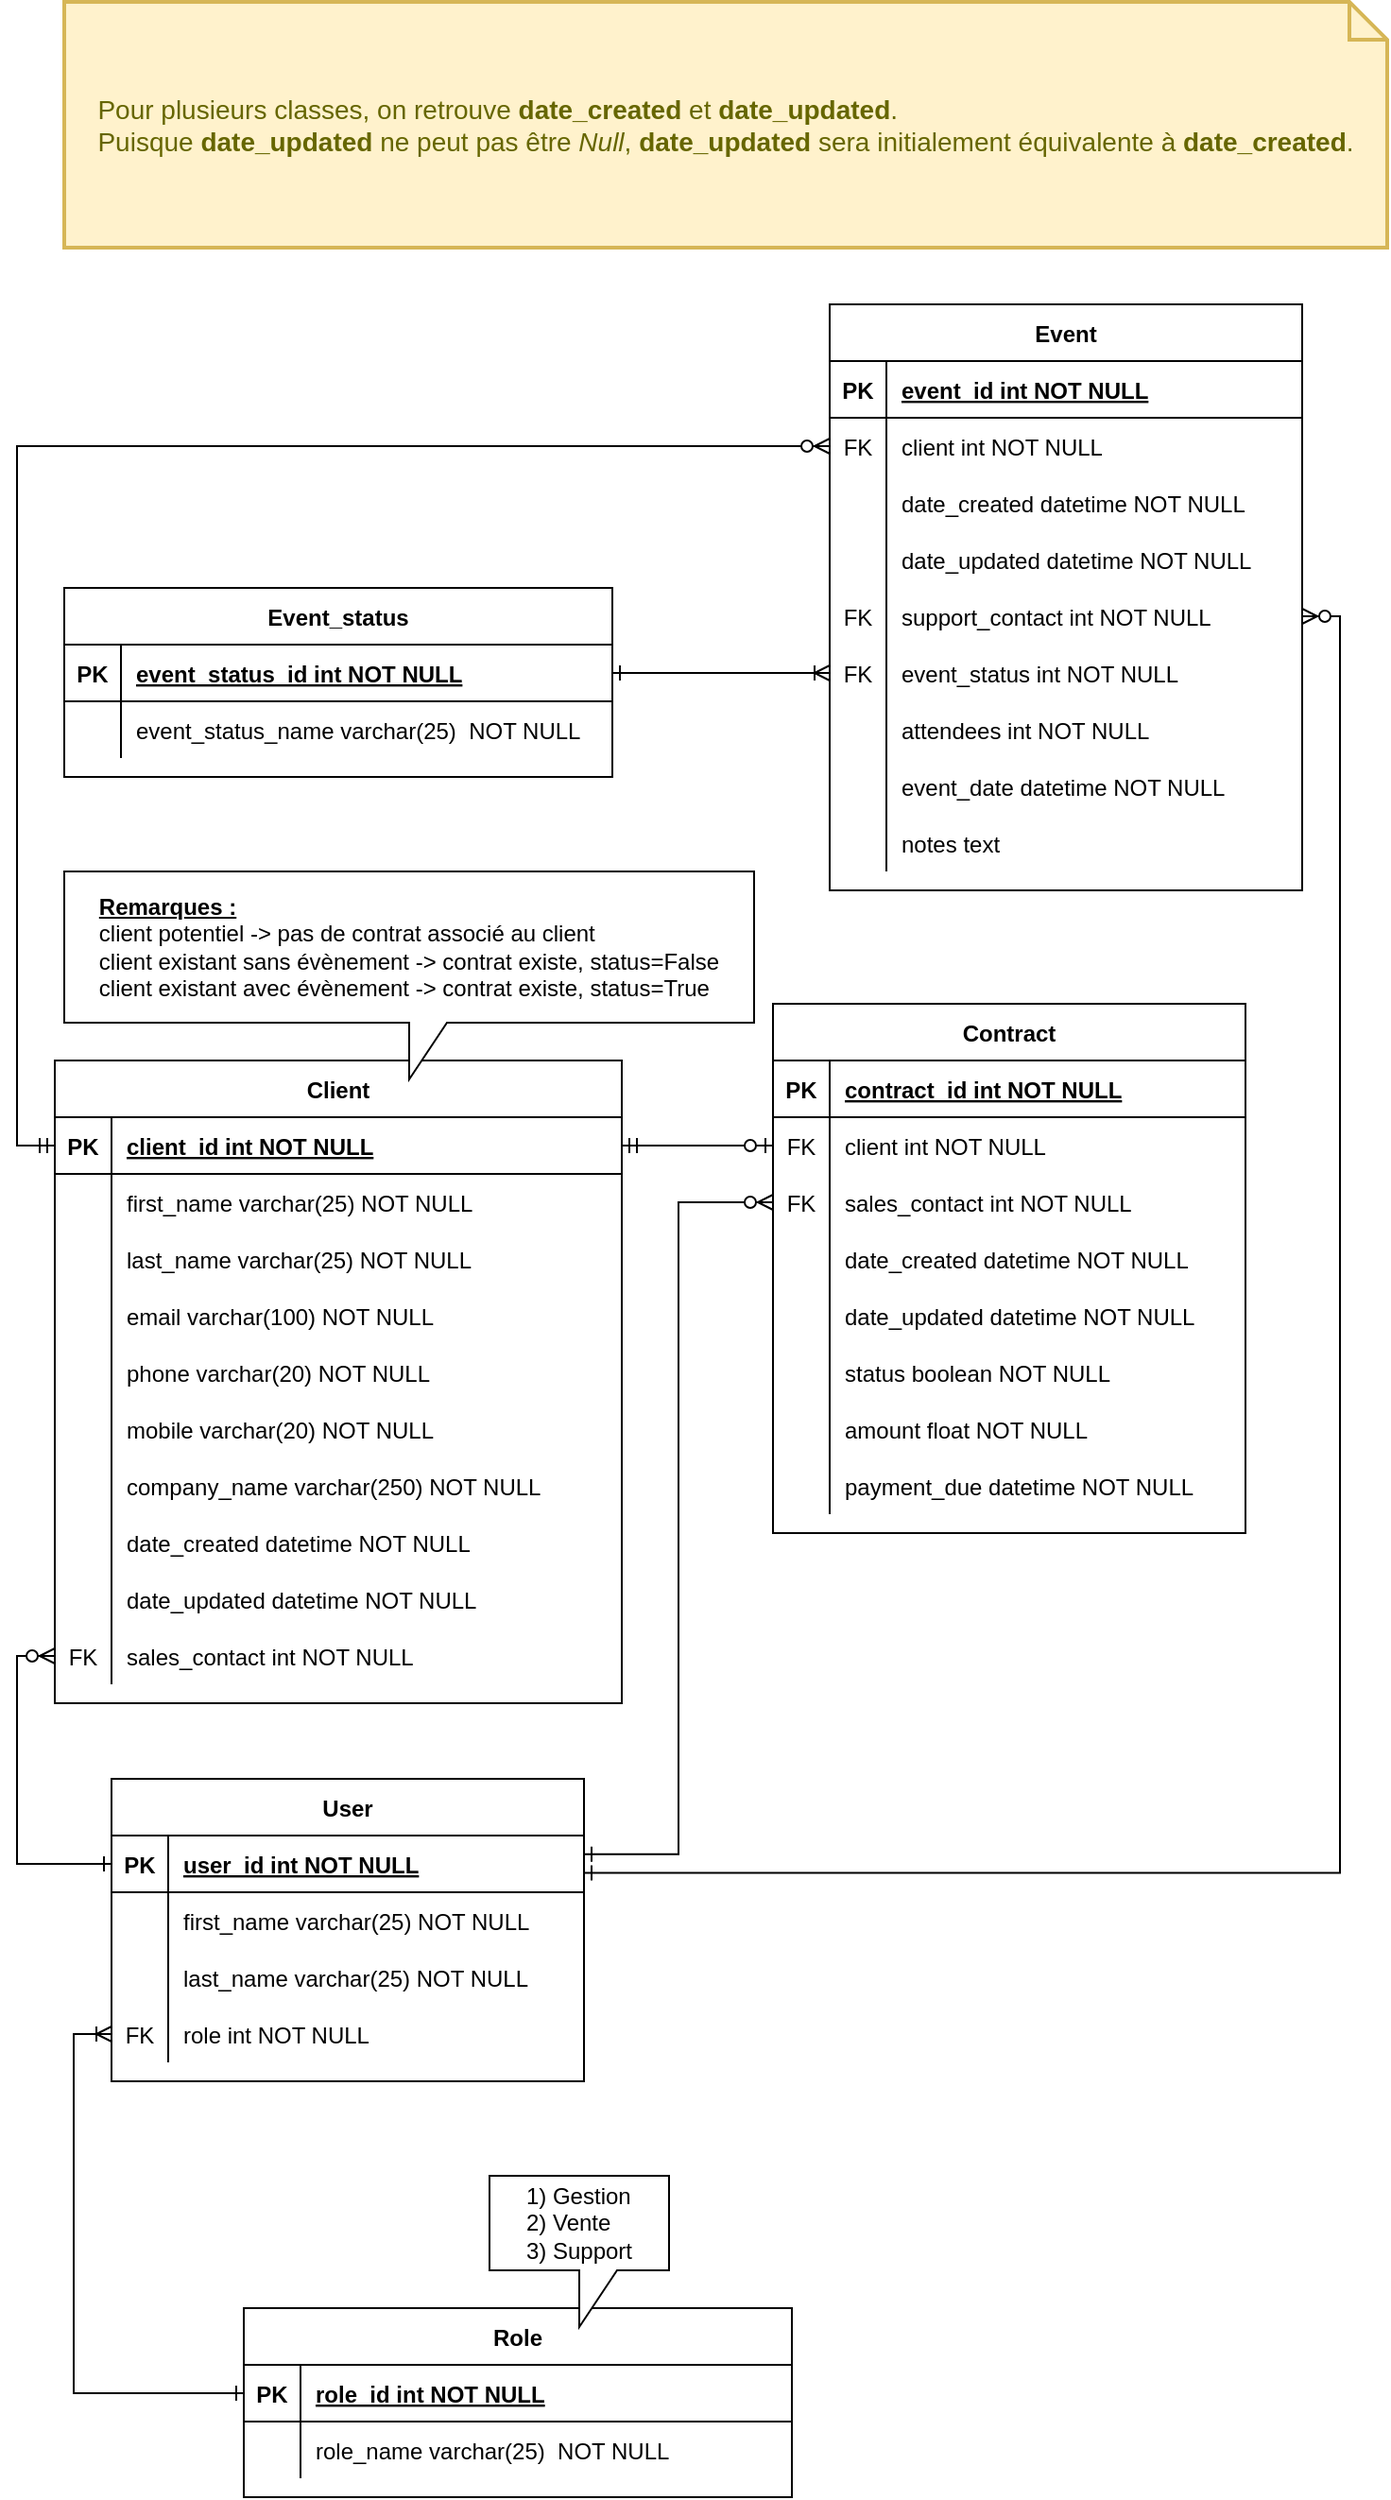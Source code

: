 <mxfile version="14.9.6" type="device"><diagram id="R2lEEEUBdFMjLlhIrx00" name="Page-1"><mxGraphModel dx="1348" dy="1916" grid="1" gridSize="10" guides="1" tooltips="1" connect="1" arrows="1" fold="1" page="1" pageScale="1" pageWidth="850" pageHeight="1100" math="0" shadow="0" extFonts="Permanent Marker^https://fonts.googleapis.com/css?family=Permanent+Marker"><root><mxCell id="0"/><mxCell id="1" parent="0"/><mxCell id="C-vyLk0tnHw3VtMMgP7b-2" value="Contract" style="shape=table;startSize=30;container=1;collapsible=1;childLayout=tableLayout;fixedRows=1;rowLines=0;fontStyle=1;align=center;resizeLast=1;" parent="1" vertex="1"><mxGeometry x="450" y="120" width="250" height="280" as="geometry"/></mxCell><mxCell id="C-vyLk0tnHw3VtMMgP7b-3" value="" style="shape=partialRectangle;collapsible=0;dropTarget=0;pointerEvents=0;fillColor=none;points=[[0,0.5],[1,0.5]];portConstraint=eastwest;top=0;left=0;right=0;bottom=1;" parent="C-vyLk0tnHw3VtMMgP7b-2" vertex="1"><mxGeometry y="30" width="250" height="30" as="geometry"/></mxCell><mxCell id="C-vyLk0tnHw3VtMMgP7b-4" value="PK" style="shape=partialRectangle;overflow=hidden;connectable=0;fillColor=none;top=0;left=0;bottom=0;right=0;fontStyle=1;" parent="C-vyLk0tnHw3VtMMgP7b-3" vertex="1"><mxGeometry width="30" height="30" as="geometry"/></mxCell><mxCell id="C-vyLk0tnHw3VtMMgP7b-5" value="contract_id int NOT NULL " style="shape=partialRectangle;overflow=hidden;connectable=0;fillColor=none;top=0;left=0;bottom=0;right=0;align=left;spacingLeft=6;fontStyle=5;" parent="C-vyLk0tnHw3VtMMgP7b-3" vertex="1"><mxGeometry x="30" width="220" height="30" as="geometry"/></mxCell><mxCell id="C-vyLk0tnHw3VtMMgP7b-9" value="" style="shape=partialRectangle;collapsible=0;dropTarget=0;pointerEvents=0;fillColor=none;points=[[0,0.5],[1,0.5]];portConstraint=eastwest;top=0;left=0;right=0;bottom=0;" parent="C-vyLk0tnHw3VtMMgP7b-2" vertex="1"><mxGeometry y="60" width="250" height="30" as="geometry"/></mxCell><mxCell id="C-vyLk0tnHw3VtMMgP7b-10" value="FK" style="shape=partialRectangle;overflow=hidden;connectable=0;fillColor=none;top=0;left=0;bottom=0;right=0;" parent="C-vyLk0tnHw3VtMMgP7b-9" vertex="1"><mxGeometry width="30" height="30" as="geometry"/></mxCell><mxCell id="C-vyLk0tnHw3VtMMgP7b-11" value="client int NOT NULL" style="shape=partialRectangle;overflow=hidden;connectable=0;fillColor=none;top=0;left=0;bottom=0;right=0;align=left;spacingLeft=6;" parent="C-vyLk0tnHw3VtMMgP7b-9" vertex="1"><mxGeometry x="30" width="220" height="30" as="geometry"/></mxCell><mxCell id="C-vyLk0tnHw3VtMMgP7b-6" value="" style="shape=partialRectangle;collapsible=0;dropTarget=0;pointerEvents=0;fillColor=none;points=[[0,0.5],[1,0.5]];portConstraint=eastwest;top=0;left=0;right=0;bottom=0;" parent="C-vyLk0tnHw3VtMMgP7b-2" vertex="1"><mxGeometry y="90" width="250" height="30" as="geometry"/></mxCell><mxCell id="C-vyLk0tnHw3VtMMgP7b-7" value="FK" style="shape=partialRectangle;overflow=hidden;connectable=0;fillColor=none;top=0;left=0;bottom=0;right=0;" parent="C-vyLk0tnHw3VtMMgP7b-6" vertex="1"><mxGeometry width="30" height="30" as="geometry"/></mxCell><mxCell id="C-vyLk0tnHw3VtMMgP7b-8" value="sales_contact int NOT NULL" style="shape=partialRectangle;overflow=hidden;connectable=0;fillColor=none;top=0;left=0;bottom=0;right=0;align=left;spacingLeft=6;" parent="C-vyLk0tnHw3VtMMgP7b-6" vertex="1"><mxGeometry x="30" width="220" height="30" as="geometry"/></mxCell><mxCell id="SlSN00h_IiZuV7UtnPk4-10" value="" style="shape=partialRectangle;collapsible=0;dropTarget=0;pointerEvents=0;fillColor=none;points=[[0,0.5],[1,0.5]];portConstraint=eastwest;top=0;left=0;right=0;bottom=0;" parent="C-vyLk0tnHw3VtMMgP7b-2" vertex="1"><mxGeometry y="120" width="250" height="30" as="geometry"/></mxCell><mxCell id="SlSN00h_IiZuV7UtnPk4-11" value="" style="shape=partialRectangle;overflow=hidden;connectable=0;fillColor=none;top=0;left=0;bottom=0;right=0;" parent="SlSN00h_IiZuV7UtnPk4-10" vertex="1"><mxGeometry width="30" height="30" as="geometry"/></mxCell><mxCell id="SlSN00h_IiZuV7UtnPk4-12" value="date_created datetime NOT NULL" style="shape=partialRectangle;overflow=hidden;connectable=0;fillColor=none;top=0;left=0;bottom=0;right=0;align=left;spacingLeft=6;" parent="SlSN00h_IiZuV7UtnPk4-10" vertex="1"><mxGeometry x="30" width="220" height="30" as="geometry"/></mxCell><mxCell id="SlSN00h_IiZuV7UtnPk4-13" value="" style="shape=partialRectangle;collapsible=0;dropTarget=0;pointerEvents=0;fillColor=none;points=[[0,0.5],[1,0.5]];portConstraint=eastwest;top=0;left=0;right=0;bottom=0;" parent="C-vyLk0tnHw3VtMMgP7b-2" vertex="1"><mxGeometry y="150" width="250" height="30" as="geometry"/></mxCell><mxCell id="SlSN00h_IiZuV7UtnPk4-14" value="" style="shape=partialRectangle;overflow=hidden;connectable=0;fillColor=none;top=0;left=0;bottom=0;right=0;" parent="SlSN00h_IiZuV7UtnPk4-13" vertex="1"><mxGeometry width="30" height="30" as="geometry"/></mxCell><mxCell id="SlSN00h_IiZuV7UtnPk4-15" value="date_updated datetime NOT NULL" style="shape=partialRectangle;overflow=hidden;connectable=0;fillColor=none;top=0;left=0;bottom=0;right=0;align=left;spacingLeft=6;" parent="SlSN00h_IiZuV7UtnPk4-13" vertex="1"><mxGeometry x="30" width="220" height="30" as="geometry"/></mxCell><mxCell id="SlSN00h_IiZuV7UtnPk4-16" value="" style="shape=partialRectangle;collapsible=0;dropTarget=0;pointerEvents=0;fillColor=none;points=[[0,0.5],[1,0.5]];portConstraint=eastwest;top=0;left=0;right=0;bottom=0;" parent="C-vyLk0tnHw3VtMMgP7b-2" vertex="1"><mxGeometry y="180" width="250" height="30" as="geometry"/></mxCell><mxCell id="SlSN00h_IiZuV7UtnPk4-17" value="" style="shape=partialRectangle;overflow=hidden;connectable=0;fillColor=none;top=0;left=0;bottom=0;right=0;" parent="SlSN00h_IiZuV7UtnPk4-16" vertex="1"><mxGeometry width="30" height="30" as="geometry"/></mxCell><mxCell id="SlSN00h_IiZuV7UtnPk4-18" value="status boolean NOT NULL" style="shape=partialRectangle;overflow=hidden;connectable=0;fillColor=none;top=0;left=0;bottom=0;right=0;align=left;spacingLeft=6;" parent="SlSN00h_IiZuV7UtnPk4-16" vertex="1"><mxGeometry x="30" width="220" height="30" as="geometry"/></mxCell><mxCell id="SlSN00h_IiZuV7UtnPk4-19" value="" style="shape=partialRectangle;collapsible=0;dropTarget=0;pointerEvents=0;fillColor=none;points=[[0,0.5],[1,0.5]];portConstraint=eastwest;top=0;left=0;right=0;bottom=0;" parent="C-vyLk0tnHw3VtMMgP7b-2" vertex="1"><mxGeometry y="210" width="250" height="30" as="geometry"/></mxCell><mxCell id="SlSN00h_IiZuV7UtnPk4-20" value="" style="shape=partialRectangle;overflow=hidden;connectable=0;fillColor=none;top=0;left=0;bottom=0;right=0;" parent="SlSN00h_IiZuV7UtnPk4-19" vertex="1"><mxGeometry width="30" height="30" as="geometry"/></mxCell><mxCell id="SlSN00h_IiZuV7UtnPk4-21" value="amount float NOT NULL" style="shape=partialRectangle;overflow=hidden;connectable=0;fillColor=none;top=0;left=0;bottom=0;right=0;align=left;spacingLeft=6;" parent="SlSN00h_IiZuV7UtnPk4-19" vertex="1"><mxGeometry x="30" width="220" height="30" as="geometry"/></mxCell><mxCell id="SlSN00h_IiZuV7UtnPk4-22" value="" style="shape=partialRectangle;collapsible=0;dropTarget=0;pointerEvents=0;fillColor=none;points=[[0,0.5],[1,0.5]];portConstraint=eastwest;top=0;left=0;right=0;bottom=0;" parent="C-vyLk0tnHw3VtMMgP7b-2" vertex="1"><mxGeometry y="240" width="250" height="30" as="geometry"/></mxCell><mxCell id="SlSN00h_IiZuV7UtnPk4-23" value="" style="shape=partialRectangle;overflow=hidden;connectable=0;fillColor=none;top=0;left=0;bottom=0;right=0;" parent="SlSN00h_IiZuV7UtnPk4-22" vertex="1"><mxGeometry width="30" height="30" as="geometry"/></mxCell><mxCell id="SlSN00h_IiZuV7UtnPk4-24" value="payment_due datetime NOT NULL" style="shape=partialRectangle;overflow=hidden;connectable=0;fillColor=none;top=0;left=0;bottom=0;right=0;align=left;spacingLeft=6;" parent="SlSN00h_IiZuV7UtnPk4-22" vertex="1"><mxGeometry x="30" width="220" height="30" as="geometry"/></mxCell><mxCell id="C-vyLk0tnHw3VtMMgP7b-13" value="User" style="shape=table;startSize=30;container=1;collapsible=1;childLayout=tableLayout;fixedRows=1;rowLines=0;fontStyle=1;align=center;resizeLast=1;" parent="1" vertex="1"><mxGeometry x="100" y="530" width="250" height="160" as="geometry"/></mxCell><mxCell id="C-vyLk0tnHw3VtMMgP7b-14" value="" style="shape=partialRectangle;collapsible=0;dropTarget=0;pointerEvents=0;fillColor=none;points=[[0,0.5],[1,0.33], [1, 0.66]];portConstraint=eastwest;top=0;left=0;right=0;bottom=1;" parent="C-vyLk0tnHw3VtMMgP7b-13" vertex="1"><mxGeometry y="30" width="250" height="30" as="geometry"/></mxCell><mxCell id="C-vyLk0tnHw3VtMMgP7b-15" value="PK" style="shape=partialRectangle;overflow=hidden;connectable=0;fillColor=none;top=0;left=0;bottom=0;right=0;fontStyle=1;" parent="C-vyLk0tnHw3VtMMgP7b-14" vertex="1"><mxGeometry width="30" height="30" as="geometry"/></mxCell><mxCell id="C-vyLk0tnHw3VtMMgP7b-16" value="user_id int NOT NULL " style="shape=partialRectangle;overflow=hidden;connectable=0;fillColor=none;top=0;left=0;bottom=0;right=0;align=left;spacingLeft=6;fontStyle=5;" parent="C-vyLk0tnHw3VtMMgP7b-14" vertex="1"><mxGeometry x="30" width="220" height="30" as="geometry"/></mxCell><mxCell id="C-vyLk0tnHw3VtMMgP7b-17" value="" style="shape=partialRectangle;collapsible=0;dropTarget=0;pointerEvents=0;fillColor=none;points=[[0,0.5],[1,0.5]];portConstraint=eastwest;top=0;left=0;right=0;bottom=0;" parent="C-vyLk0tnHw3VtMMgP7b-13" vertex="1"><mxGeometry y="60" width="250" height="30" as="geometry"/></mxCell><mxCell id="C-vyLk0tnHw3VtMMgP7b-18" value="" style="shape=partialRectangle;overflow=hidden;connectable=0;fillColor=none;top=0;left=0;bottom=0;right=0;" parent="C-vyLk0tnHw3VtMMgP7b-17" vertex="1"><mxGeometry width="30" height="30" as="geometry"/></mxCell><mxCell id="C-vyLk0tnHw3VtMMgP7b-19" value="first_name varchar(25) NOT NULL" style="shape=partialRectangle;overflow=hidden;connectable=0;fillColor=none;top=0;left=0;bottom=0;right=0;align=left;spacingLeft=6;" parent="C-vyLk0tnHw3VtMMgP7b-17" vertex="1"><mxGeometry x="30" width="220" height="30" as="geometry"/></mxCell><mxCell id="C-vyLk0tnHw3VtMMgP7b-20" value="" style="shape=partialRectangle;collapsible=0;dropTarget=0;pointerEvents=0;fillColor=none;points=[[0,0.5],[1,0.5]];portConstraint=eastwest;top=0;left=0;right=0;bottom=0;" parent="C-vyLk0tnHw3VtMMgP7b-13" vertex="1"><mxGeometry y="90" width="250" height="30" as="geometry"/></mxCell><mxCell id="C-vyLk0tnHw3VtMMgP7b-21" value="" style="shape=partialRectangle;overflow=hidden;connectable=0;fillColor=none;top=0;left=0;bottom=0;right=0;" parent="C-vyLk0tnHw3VtMMgP7b-20" vertex="1"><mxGeometry width="30" height="30" as="geometry"/></mxCell><mxCell id="C-vyLk0tnHw3VtMMgP7b-22" value="last_name varchar(25) NOT NULL" style="shape=partialRectangle;overflow=hidden;connectable=0;fillColor=none;top=0;left=0;bottom=0;right=0;align=left;spacingLeft=6;" parent="C-vyLk0tnHw3VtMMgP7b-20" vertex="1"><mxGeometry x="30" width="220" height="30" as="geometry"/></mxCell><mxCell id="SlSN00h_IiZuV7UtnPk4-1" value="" style="shape=partialRectangle;collapsible=0;dropTarget=0;pointerEvents=0;fillColor=none;points=[[0,0.5],[1,0.5]];portConstraint=eastwest;top=0;left=0;right=0;bottom=0;" parent="C-vyLk0tnHw3VtMMgP7b-13" vertex="1"><mxGeometry y="120" width="250" height="30" as="geometry"/></mxCell><mxCell id="SlSN00h_IiZuV7UtnPk4-2" value="FK" style="shape=partialRectangle;overflow=hidden;connectable=0;fillColor=none;top=0;left=0;bottom=0;right=0;" parent="SlSN00h_IiZuV7UtnPk4-1" vertex="1"><mxGeometry width="30" height="30" as="geometry"/></mxCell><mxCell id="SlSN00h_IiZuV7UtnPk4-3" value="role int NOT NULL" style="shape=partialRectangle;overflow=hidden;connectable=0;fillColor=none;top=0;left=0;bottom=0;right=0;align=left;spacingLeft=6;" parent="SlSN00h_IiZuV7UtnPk4-1" vertex="1"><mxGeometry x="30" width="220" height="30" as="geometry"/></mxCell><UserObject label="Client" tooltip="" id="C-vyLk0tnHw3VtMMgP7b-23"><mxCell style="shape=table;startSize=30;container=1;collapsible=1;childLayout=tableLayout;fixedRows=1;rowLines=0;fontStyle=1;align=center;resizeLast=1;" parent="1" vertex="1"><mxGeometry x="70" y="150" width="300" height="340" as="geometry"><mxRectangle x="70" y="150" width="70" height="30" as="alternateBounds"/></mxGeometry></mxCell></UserObject><mxCell id="C-vyLk0tnHw3VtMMgP7b-24" value="" style="shape=partialRectangle;collapsible=0;dropTarget=0;pointerEvents=0;fillColor=none;points=[[0,0.5],[1,0.5]];portConstraint=eastwest;top=0;left=0;right=0;bottom=1;" parent="C-vyLk0tnHw3VtMMgP7b-23" vertex="1"><mxGeometry y="30" width="300" height="30" as="geometry"/></mxCell><mxCell id="C-vyLk0tnHw3VtMMgP7b-25" value="PK" style="shape=partialRectangle;overflow=hidden;connectable=0;fillColor=none;top=0;left=0;bottom=0;right=0;fontStyle=1;" parent="C-vyLk0tnHw3VtMMgP7b-24" vertex="1"><mxGeometry width="30" height="30" as="geometry"/></mxCell><mxCell id="C-vyLk0tnHw3VtMMgP7b-26" value="client_id int NOT NULL " style="shape=partialRectangle;overflow=hidden;connectable=0;fillColor=none;top=0;left=0;bottom=0;right=0;align=left;spacingLeft=6;fontStyle=5;" parent="C-vyLk0tnHw3VtMMgP7b-24" vertex="1"><mxGeometry x="30" width="270" height="30" as="geometry"/></mxCell><mxCell id="C-vyLk0tnHw3VtMMgP7b-27" value="" style="shape=partialRectangle;collapsible=0;dropTarget=0;pointerEvents=0;fillColor=none;points=[[0,0.5],[1,0.5]];portConstraint=eastwest;top=0;left=0;right=0;bottom=0;" parent="C-vyLk0tnHw3VtMMgP7b-23" vertex="1"><mxGeometry y="60" width="300" height="30" as="geometry"/></mxCell><mxCell id="C-vyLk0tnHw3VtMMgP7b-28" value="" style="shape=partialRectangle;overflow=hidden;connectable=0;fillColor=none;top=0;left=0;bottom=0;right=0;" parent="C-vyLk0tnHw3VtMMgP7b-27" vertex="1"><mxGeometry width="30" height="30" as="geometry"/></mxCell><mxCell id="C-vyLk0tnHw3VtMMgP7b-29" value="first_name varchar(25) NOT NULL" style="shape=partialRectangle;overflow=hidden;connectable=0;fillColor=none;top=0;left=0;bottom=0;right=0;align=left;spacingLeft=6;" parent="C-vyLk0tnHw3VtMMgP7b-27" vertex="1"><mxGeometry x="30" width="270" height="30" as="geometry"/></mxCell><mxCell id="mdY9qLtnJNSZugBRQpMP-8" value="" style="shape=partialRectangle;collapsible=0;dropTarget=0;pointerEvents=0;fillColor=none;points=[[0,0.5],[1,0.5]];portConstraint=eastwest;top=0;left=0;right=0;bottom=0;" parent="C-vyLk0tnHw3VtMMgP7b-23" vertex="1"><mxGeometry y="90" width="300" height="30" as="geometry"/></mxCell><mxCell id="mdY9qLtnJNSZugBRQpMP-9" value="" style="shape=partialRectangle;overflow=hidden;connectable=0;fillColor=none;top=0;left=0;bottom=0;right=0;" parent="mdY9qLtnJNSZugBRQpMP-8" vertex="1"><mxGeometry width="30" height="30" as="geometry"/></mxCell><mxCell id="mdY9qLtnJNSZugBRQpMP-10" value="last_name varchar(25) NOT NULL" style="shape=partialRectangle;overflow=hidden;connectable=0;fillColor=none;top=0;left=0;bottom=0;right=0;align=left;spacingLeft=6;" parent="mdY9qLtnJNSZugBRQpMP-8" vertex="1"><mxGeometry x="30" width="270" height="30" as="geometry"/></mxCell><mxCell id="mdY9qLtnJNSZugBRQpMP-11" value="" style="shape=partialRectangle;collapsible=0;dropTarget=0;pointerEvents=0;fillColor=none;points=[[0,0.5],[1,0.5]];portConstraint=eastwest;top=0;left=0;right=0;bottom=0;" parent="C-vyLk0tnHw3VtMMgP7b-23" vertex="1"><mxGeometry y="120" width="300" height="30" as="geometry"/></mxCell><mxCell id="mdY9qLtnJNSZugBRQpMP-12" value="" style="shape=partialRectangle;overflow=hidden;connectable=0;fillColor=none;top=0;left=0;bottom=0;right=0;" parent="mdY9qLtnJNSZugBRQpMP-11" vertex="1"><mxGeometry width="30" height="30" as="geometry"/></mxCell><mxCell id="mdY9qLtnJNSZugBRQpMP-13" value="email varchar(100) NOT NULL" style="shape=partialRectangle;overflow=hidden;connectable=0;fillColor=none;top=0;left=0;bottom=0;right=0;align=left;spacingLeft=6;" parent="mdY9qLtnJNSZugBRQpMP-11" vertex="1"><mxGeometry x="30" width="270" height="30" as="geometry"/></mxCell><mxCell id="mdY9qLtnJNSZugBRQpMP-14" value="" style="shape=partialRectangle;collapsible=0;dropTarget=0;pointerEvents=0;fillColor=none;points=[[0,0.5],[1,0.5]];portConstraint=eastwest;top=0;left=0;right=0;bottom=0;" parent="C-vyLk0tnHw3VtMMgP7b-23" vertex="1"><mxGeometry y="150" width="300" height="30" as="geometry"/></mxCell><mxCell id="mdY9qLtnJNSZugBRQpMP-15" value="" style="shape=partialRectangle;overflow=hidden;connectable=0;fillColor=none;top=0;left=0;bottom=0;right=0;" parent="mdY9qLtnJNSZugBRQpMP-14" vertex="1"><mxGeometry width="30" height="30" as="geometry"/></mxCell><mxCell id="mdY9qLtnJNSZugBRQpMP-16" value="phone varchar(20) NOT NULL" style="shape=partialRectangle;overflow=hidden;connectable=0;fillColor=none;top=0;left=0;bottom=0;right=0;align=left;spacingLeft=6;" parent="mdY9qLtnJNSZugBRQpMP-14" vertex="1"><mxGeometry x="30" width="270" height="30" as="geometry"/></mxCell><mxCell id="mdY9qLtnJNSZugBRQpMP-17" value="" style="shape=partialRectangle;collapsible=0;dropTarget=0;pointerEvents=0;fillColor=none;points=[[0,0.5],[1,0.5]];portConstraint=eastwest;top=0;left=0;right=0;bottom=0;" parent="C-vyLk0tnHw3VtMMgP7b-23" vertex="1"><mxGeometry y="180" width="300" height="30" as="geometry"/></mxCell><mxCell id="mdY9qLtnJNSZugBRQpMP-18" value="" style="shape=partialRectangle;overflow=hidden;connectable=0;fillColor=none;top=0;left=0;bottom=0;right=0;" parent="mdY9qLtnJNSZugBRQpMP-17" vertex="1"><mxGeometry width="30" height="30" as="geometry"/></mxCell><mxCell id="mdY9qLtnJNSZugBRQpMP-19" value="mobile varchar(20) NOT NULL" style="shape=partialRectangle;overflow=hidden;connectable=0;fillColor=none;top=0;left=0;bottom=0;right=0;align=left;spacingLeft=6;" parent="mdY9qLtnJNSZugBRQpMP-17" vertex="1"><mxGeometry x="30" width="270" height="30" as="geometry"/></mxCell><mxCell id="mdY9qLtnJNSZugBRQpMP-20" value="" style="shape=partialRectangle;collapsible=0;dropTarget=0;pointerEvents=0;fillColor=none;points=[[0,0.5],[1,0.5]];portConstraint=eastwest;top=0;left=0;right=0;bottom=0;" parent="C-vyLk0tnHw3VtMMgP7b-23" vertex="1"><mxGeometry y="210" width="300" height="30" as="geometry"/></mxCell><mxCell id="mdY9qLtnJNSZugBRQpMP-21" value="" style="shape=partialRectangle;overflow=hidden;connectable=0;fillColor=none;top=0;left=0;bottom=0;right=0;" parent="mdY9qLtnJNSZugBRQpMP-20" vertex="1"><mxGeometry width="30" height="30" as="geometry"/></mxCell><mxCell id="mdY9qLtnJNSZugBRQpMP-22" value="company_name varchar(250) NOT NULL" style="shape=partialRectangle;overflow=hidden;connectable=0;fillColor=none;top=0;left=0;bottom=0;right=0;align=left;spacingLeft=6;" parent="mdY9qLtnJNSZugBRQpMP-20" vertex="1"><mxGeometry x="30" width="270" height="30" as="geometry"/></mxCell><mxCell id="mdY9qLtnJNSZugBRQpMP-23" value="" style="shape=partialRectangle;collapsible=0;dropTarget=0;pointerEvents=0;fillColor=none;points=[[0,0.5],[1,0.5]];portConstraint=eastwest;top=0;left=0;right=0;bottom=0;" parent="C-vyLk0tnHw3VtMMgP7b-23" vertex="1"><mxGeometry y="240" width="300" height="30" as="geometry"/></mxCell><mxCell id="mdY9qLtnJNSZugBRQpMP-24" value="" style="shape=partialRectangle;overflow=hidden;connectable=0;fillColor=none;top=0;left=0;bottom=0;right=0;" parent="mdY9qLtnJNSZugBRQpMP-23" vertex="1"><mxGeometry width="30" height="30" as="geometry"/></mxCell><mxCell id="mdY9qLtnJNSZugBRQpMP-25" value="date_created datetime NOT NULL" style="shape=partialRectangle;overflow=hidden;connectable=0;fillColor=none;top=0;left=0;bottom=0;right=0;align=left;spacingLeft=6;" parent="mdY9qLtnJNSZugBRQpMP-23" vertex="1"><mxGeometry x="30" width="270" height="30" as="geometry"/></mxCell><mxCell id="mdY9qLtnJNSZugBRQpMP-26" value="" style="shape=partialRectangle;collapsible=0;dropTarget=0;pointerEvents=0;fillColor=none;points=[[0,0.5],[1,0.5]];portConstraint=eastwest;top=0;left=0;right=0;bottom=0;" parent="C-vyLk0tnHw3VtMMgP7b-23" vertex="1"><mxGeometry y="270" width="300" height="30" as="geometry"/></mxCell><mxCell id="mdY9qLtnJNSZugBRQpMP-27" value="" style="shape=partialRectangle;overflow=hidden;connectable=0;fillColor=none;top=0;left=0;bottom=0;right=0;" parent="mdY9qLtnJNSZugBRQpMP-26" vertex="1"><mxGeometry width="30" height="30" as="geometry"/></mxCell><mxCell id="mdY9qLtnJNSZugBRQpMP-28" value="date_updated datetime NOT NULL" style="shape=partialRectangle;overflow=hidden;connectable=0;fillColor=none;top=0;left=0;bottom=0;right=0;align=left;spacingLeft=6;" parent="mdY9qLtnJNSZugBRQpMP-26" vertex="1"><mxGeometry x="30" width="270" height="30" as="geometry"/></mxCell><mxCell id="mdY9qLtnJNSZugBRQpMP-29" value="" style="shape=partialRectangle;collapsible=0;dropTarget=0;pointerEvents=0;fillColor=none;points=[[0,0.5],[1,0.5]];portConstraint=eastwest;top=0;left=0;right=0;bottom=0;" parent="C-vyLk0tnHw3VtMMgP7b-23" vertex="1"><mxGeometry y="300" width="300" height="30" as="geometry"/></mxCell><mxCell id="mdY9qLtnJNSZugBRQpMP-30" value="FK" style="shape=partialRectangle;overflow=hidden;connectable=0;fillColor=none;top=0;left=0;bottom=0;right=0;" parent="mdY9qLtnJNSZugBRQpMP-29" vertex="1"><mxGeometry width="30" height="30" as="geometry"/></mxCell><mxCell id="mdY9qLtnJNSZugBRQpMP-31" value="sales_contact int NOT NULL" style="shape=partialRectangle;overflow=hidden;connectable=0;fillColor=none;top=0;left=0;bottom=0;right=0;align=left;spacingLeft=6;" parent="mdY9qLtnJNSZugBRQpMP-29" vertex="1"><mxGeometry x="30" width="270" height="30" as="geometry"/></mxCell><mxCell id="SlSN00h_IiZuV7UtnPk4-4" style="edgeStyle=orthogonalEdgeStyle;rounded=0;orthogonalLoop=1;jettySize=auto;html=1;exitX=0;exitY=0.5;exitDx=0;exitDy=0;entryX=0;entryY=0.5;entryDx=0;entryDy=0;endArrow=ERone;endFill=0;startArrow=ERzeroToMany;startFill=1;" parent="1" source="mdY9qLtnJNSZugBRQpMP-29" target="C-vyLk0tnHw3VtMMgP7b-14" edge="1"><mxGeometry relative="1" as="geometry"/></mxCell><mxCell id="SlSN00h_IiZuV7UtnPk4-5" style="edgeStyle=orthogonalEdgeStyle;rounded=0;orthogonalLoop=1;jettySize=auto;html=1;exitX=0;exitY=0.5;exitDx=0;exitDy=0;endArrow=ERone;endFill=0;entryX=1;entryY=0.33;entryDx=0;entryDy=0;startArrow=ERzeroToMany;startFill=1;" parent="1" source="C-vyLk0tnHw3VtMMgP7b-6" target="C-vyLk0tnHw3VtMMgP7b-14" edge="1"><mxGeometry relative="1" as="geometry"><mxPoint x="480" y="630" as="targetPoint"/></mxGeometry></mxCell><mxCell id="SlSN00h_IiZuV7UtnPk4-6" style="edgeStyle=orthogonalEdgeStyle;rounded=0;orthogonalLoop=1;jettySize=auto;html=1;exitX=0;exitY=0.5;exitDx=0;exitDy=0;endArrow=ERmandOne;endFill=0;entryX=1;entryY=0.5;entryDx=0;entryDy=0;startArrow=ERzeroToOne;startFill=1;" parent="1" source="C-vyLk0tnHw3VtMMgP7b-9" target="C-vyLk0tnHw3VtMMgP7b-24" edge="1"><mxGeometry relative="1" as="geometry"><mxPoint x="390" y="160" as="targetPoint"/></mxGeometry></mxCell><mxCell id="SlSN00h_IiZuV7UtnPk4-25" value="Event" style="shape=table;startSize=30;container=1;collapsible=1;childLayout=tableLayout;fixedRows=1;rowLines=0;fontStyle=1;align=center;resizeLast=1;" parent="1" vertex="1"><mxGeometry x="480" y="-250" width="250" height="310" as="geometry"/></mxCell><mxCell id="SlSN00h_IiZuV7UtnPk4-26" value="" style="shape=partialRectangle;collapsible=0;dropTarget=0;pointerEvents=0;fillColor=none;points=[[0,0.5],[1,0.5]];portConstraint=eastwest;top=0;left=0;right=0;bottom=1;" parent="SlSN00h_IiZuV7UtnPk4-25" vertex="1"><mxGeometry y="30" width="250" height="30" as="geometry"/></mxCell><mxCell id="SlSN00h_IiZuV7UtnPk4-27" value="PK" style="shape=partialRectangle;overflow=hidden;connectable=0;fillColor=none;top=0;left=0;bottom=0;right=0;fontStyle=1;" parent="SlSN00h_IiZuV7UtnPk4-26" vertex="1"><mxGeometry width="30" height="30" as="geometry"/></mxCell><mxCell id="SlSN00h_IiZuV7UtnPk4-28" value="event_id int NOT NULL " style="shape=partialRectangle;overflow=hidden;connectable=0;fillColor=none;top=0;left=0;bottom=0;right=0;align=left;spacingLeft=6;fontStyle=5;" parent="SlSN00h_IiZuV7UtnPk4-26" vertex="1"><mxGeometry x="30" width="220" height="30" as="geometry"/></mxCell><mxCell id="SlSN00h_IiZuV7UtnPk4-29" value="" style="shape=partialRectangle;collapsible=0;dropTarget=0;pointerEvents=0;fillColor=none;points=[[0,0.5],[1,0.5]];portConstraint=eastwest;top=0;left=0;right=0;bottom=0;" parent="SlSN00h_IiZuV7UtnPk4-25" vertex="1"><mxGeometry y="60" width="250" height="30" as="geometry"/></mxCell><mxCell id="SlSN00h_IiZuV7UtnPk4-30" value="FK" style="shape=partialRectangle;overflow=hidden;connectable=0;fillColor=none;top=0;left=0;bottom=0;right=0;" parent="SlSN00h_IiZuV7UtnPk4-29" vertex="1"><mxGeometry width="30" height="30" as="geometry"/></mxCell><mxCell id="SlSN00h_IiZuV7UtnPk4-31" value="client int NOT NULL" style="shape=partialRectangle;overflow=hidden;connectable=0;fillColor=none;top=0;left=0;bottom=0;right=0;align=left;spacingLeft=6;" parent="SlSN00h_IiZuV7UtnPk4-29" vertex="1"><mxGeometry x="30" width="220" height="30" as="geometry"/></mxCell><mxCell id="SlSN00h_IiZuV7UtnPk4-35" value="" style="shape=partialRectangle;collapsible=0;dropTarget=0;pointerEvents=0;fillColor=none;points=[[0,0.5],[1,0.5]];portConstraint=eastwest;top=0;left=0;right=0;bottom=0;" parent="SlSN00h_IiZuV7UtnPk4-25" vertex="1"><mxGeometry y="90" width="250" height="30" as="geometry"/></mxCell><mxCell id="SlSN00h_IiZuV7UtnPk4-36" value="" style="shape=partialRectangle;overflow=hidden;connectable=0;fillColor=none;top=0;left=0;bottom=0;right=0;" parent="SlSN00h_IiZuV7UtnPk4-35" vertex="1"><mxGeometry width="30" height="30" as="geometry"/></mxCell><mxCell id="SlSN00h_IiZuV7UtnPk4-37" value="date_created datetime NOT NULL" style="shape=partialRectangle;overflow=hidden;connectable=0;fillColor=none;top=0;left=0;bottom=0;right=0;align=left;spacingLeft=6;" parent="SlSN00h_IiZuV7UtnPk4-35" vertex="1"><mxGeometry x="30" width="220" height="30" as="geometry"/></mxCell><mxCell id="SlSN00h_IiZuV7UtnPk4-38" value="" style="shape=partialRectangle;collapsible=0;dropTarget=0;pointerEvents=0;fillColor=none;points=[[0,0.5],[1,0.5]];portConstraint=eastwest;top=0;left=0;right=0;bottom=0;" parent="SlSN00h_IiZuV7UtnPk4-25" vertex="1"><mxGeometry y="120" width="250" height="30" as="geometry"/></mxCell><mxCell id="SlSN00h_IiZuV7UtnPk4-39" value="" style="shape=partialRectangle;overflow=hidden;connectable=0;fillColor=none;top=0;left=0;bottom=0;right=0;" parent="SlSN00h_IiZuV7UtnPk4-38" vertex="1"><mxGeometry width="30" height="30" as="geometry"/></mxCell><mxCell id="SlSN00h_IiZuV7UtnPk4-40" value="date_updated datetime NOT NULL" style="shape=partialRectangle;overflow=hidden;connectable=0;fillColor=none;top=0;left=0;bottom=0;right=0;align=left;spacingLeft=6;" parent="SlSN00h_IiZuV7UtnPk4-38" vertex="1"><mxGeometry x="30" width="220" height="30" as="geometry"/></mxCell><mxCell id="SlSN00h_IiZuV7UtnPk4-32" value="" style="shape=partialRectangle;collapsible=0;dropTarget=0;pointerEvents=0;fillColor=none;points=[[0,0.5],[1,0.5]];portConstraint=eastwest;top=0;left=0;right=0;bottom=0;" parent="SlSN00h_IiZuV7UtnPk4-25" vertex="1"><mxGeometry y="150" width="250" height="30" as="geometry"/></mxCell><mxCell id="SlSN00h_IiZuV7UtnPk4-33" value="FK" style="shape=partialRectangle;overflow=hidden;connectable=0;fillColor=none;top=0;left=0;bottom=0;right=0;" parent="SlSN00h_IiZuV7UtnPk4-32" vertex="1"><mxGeometry width="30" height="30" as="geometry"/></mxCell><mxCell id="SlSN00h_IiZuV7UtnPk4-34" value="support_contact int NOT NULL" style="shape=partialRectangle;overflow=hidden;connectable=0;fillColor=none;top=0;left=0;bottom=0;right=0;align=left;spacingLeft=6;" parent="SlSN00h_IiZuV7UtnPk4-32" vertex="1"><mxGeometry x="30" width="220" height="30" as="geometry"/></mxCell><mxCell id="SlSN00h_IiZuV7UtnPk4-41" value="" style="shape=partialRectangle;collapsible=0;dropTarget=0;pointerEvents=0;fillColor=none;points=[[0,0.5],[1,0.5]];portConstraint=eastwest;top=0;left=0;right=0;bottom=0;" parent="SlSN00h_IiZuV7UtnPk4-25" vertex="1"><mxGeometry y="180" width="250" height="30" as="geometry"/></mxCell><mxCell id="SlSN00h_IiZuV7UtnPk4-42" value="FK" style="shape=partialRectangle;overflow=hidden;connectable=0;fillColor=none;top=0;left=0;bottom=0;right=0;" parent="SlSN00h_IiZuV7UtnPk4-41" vertex="1"><mxGeometry width="30" height="30" as="geometry"/></mxCell><mxCell id="SlSN00h_IiZuV7UtnPk4-43" value="event_status int NOT NULL" style="shape=partialRectangle;overflow=hidden;connectable=0;fillColor=none;top=0;left=0;bottom=0;right=0;align=left;spacingLeft=6;" parent="SlSN00h_IiZuV7UtnPk4-41" vertex="1"><mxGeometry x="30" width="220" height="30" as="geometry"/></mxCell><mxCell id="SlSN00h_IiZuV7UtnPk4-44" value="" style="shape=partialRectangle;collapsible=0;dropTarget=0;pointerEvents=0;fillColor=none;points=[[0,0.5],[1,0.5]];portConstraint=eastwest;top=0;left=0;right=0;bottom=0;" parent="SlSN00h_IiZuV7UtnPk4-25" vertex="1"><mxGeometry y="210" width="250" height="30" as="geometry"/></mxCell><mxCell id="SlSN00h_IiZuV7UtnPk4-45" value="" style="shape=partialRectangle;overflow=hidden;connectable=0;fillColor=none;top=0;left=0;bottom=0;right=0;" parent="SlSN00h_IiZuV7UtnPk4-44" vertex="1"><mxGeometry width="30" height="30" as="geometry"/></mxCell><mxCell id="SlSN00h_IiZuV7UtnPk4-46" value="attendees int NOT NULL" style="shape=partialRectangle;overflow=hidden;connectable=0;fillColor=none;top=0;left=0;bottom=0;right=0;align=left;spacingLeft=6;" parent="SlSN00h_IiZuV7UtnPk4-44" vertex="1"><mxGeometry x="30" width="220" height="30" as="geometry"/></mxCell><mxCell id="SlSN00h_IiZuV7UtnPk4-47" value="" style="shape=partialRectangle;collapsible=0;dropTarget=0;pointerEvents=0;fillColor=none;points=[[0,0.5],[1,0.5]];portConstraint=eastwest;top=0;left=0;right=0;bottom=0;" parent="SlSN00h_IiZuV7UtnPk4-25" vertex="1"><mxGeometry y="240" width="250" height="30" as="geometry"/></mxCell><mxCell id="SlSN00h_IiZuV7UtnPk4-48" value="" style="shape=partialRectangle;overflow=hidden;connectable=0;fillColor=none;top=0;left=0;bottom=0;right=0;" parent="SlSN00h_IiZuV7UtnPk4-47" vertex="1"><mxGeometry width="30" height="30" as="geometry"/></mxCell><mxCell id="SlSN00h_IiZuV7UtnPk4-49" value="event_date datetime NOT NULL" style="shape=partialRectangle;overflow=hidden;connectable=0;fillColor=none;top=0;left=0;bottom=0;right=0;align=left;spacingLeft=6;" parent="SlSN00h_IiZuV7UtnPk4-47" vertex="1"><mxGeometry x="30" width="220" height="30" as="geometry"/></mxCell><mxCell id="SlSN00h_IiZuV7UtnPk4-56" value="" style="shape=partialRectangle;collapsible=0;dropTarget=0;pointerEvents=0;fillColor=none;points=[[0,0.5],[1,0.5]];portConstraint=eastwest;top=0;left=0;right=0;bottom=0;" parent="SlSN00h_IiZuV7UtnPk4-25" vertex="1"><mxGeometry y="270" width="250" height="30" as="geometry"/></mxCell><mxCell id="SlSN00h_IiZuV7UtnPk4-57" value="" style="shape=partialRectangle;overflow=hidden;connectable=0;fillColor=none;top=0;left=0;bottom=0;right=0;" parent="SlSN00h_IiZuV7UtnPk4-56" vertex="1"><mxGeometry width="30" height="30" as="geometry"/></mxCell><mxCell id="SlSN00h_IiZuV7UtnPk4-58" value="notes text" style="shape=partialRectangle;overflow=hidden;connectable=0;fillColor=none;top=0;left=0;bottom=0;right=0;align=left;spacingLeft=6;" parent="SlSN00h_IiZuV7UtnPk4-56" vertex="1"><mxGeometry x="30" width="220" height="30" as="geometry"/></mxCell><mxCell id="SlSN00h_IiZuV7UtnPk4-59" style="edgeStyle=orthogonalEdgeStyle;rounded=0;orthogonalLoop=1;jettySize=auto;html=1;exitX=0;exitY=0.5;exitDx=0;exitDy=0;entryX=0;entryY=0.5;entryDx=0;entryDy=0;endArrow=ERmandOne;endFill=0;startArrow=ERzeroToMany;startFill=1;" parent="1" source="SlSN00h_IiZuV7UtnPk4-29" target="C-vyLk0tnHw3VtMMgP7b-24" edge="1"><mxGeometry relative="1" as="geometry"/></mxCell><mxCell id="C1XqxPeN0bM_0J2GoZE--1" value="Event_status" style="shape=table;startSize=30;container=1;collapsible=1;childLayout=tableLayout;fixedRows=1;rowLines=0;fontStyle=1;align=center;resizeLast=1;" parent="1" vertex="1"><mxGeometry x="75" y="-100" width="290" height="100" as="geometry"/></mxCell><mxCell id="C1XqxPeN0bM_0J2GoZE--2" value="" style="shape=partialRectangle;collapsible=0;dropTarget=0;pointerEvents=0;fillColor=none;points=[[0,0.5],[1,0.5]];portConstraint=eastwest;top=0;left=0;right=0;bottom=1;" parent="C1XqxPeN0bM_0J2GoZE--1" vertex="1"><mxGeometry y="30" width="290" height="30" as="geometry"/></mxCell><mxCell id="C1XqxPeN0bM_0J2GoZE--3" value="PK" style="shape=partialRectangle;overflow=hidden;connectable=0;fillColor=none;top=0;left=0;bottom=0;right=0;fontStyle=1;" parent="C1XqxPeN0bM_0J2GoZE--2" vertex="1"><mxGeometry width="30" height="30" as="geometry"/></mxCell><mxCell id="C1XqxPeN0bM_0J2GoZE--4" value="event_status_id int NOT NULL " style="shape=partialRectangle;overflow=hidden;connectable=0;fillColor=none;top=0;left=0;bottom=0;right=0;align=left;spacingLeft=6;fontStyle=5;" parent="C1XqxPeN0bM_0J2GoZE--2" vertex="1"><mxGeometry x="30" width="260" height="30" as="geometry"/></mxCell><mxCell id="C1XqxPeN0bM_0J2GoZE--5" value="" style="shape=partialRectangle;collapsible=0;dropTarget=0;pointerEvents=0;fillColor=none;points=[[0,0.5],[1,0.5]];portConstraint=eastwest;top=0;left=0;right=0;bottom=0;" parent="C1XqxPeN0bM_0J2GoZE--1" vertex="1"><mxGeometry y="60" width="290" height="30" as="geometry"/></mxCell><mxCell id="C1XqxPeN0bM_0J2GoZE--6" value="" style="shape=partialRectangle;overflow=hidden;connectable=0;fillColor=none;top=0;left=0;bottom=0;right=0;" parent="C1XqxPeN0bM_0J2GoZE--5" vertex="1"><mxGeometry width="30" height="30" as="geometry"/></mxCell><mxCell id="C1XqxPeN0bM_0J2GoZE--7" value="event_status_name varchar(25)  NOT NULL" style="shape=partialRectangle;overflow=hidden;connectable=0;fillColor=none;top=0;left=0;bottom=0;right=0;align=left;spacingLeft=6;" parent="C1XqxPeN0bM_0J2GoZE--5" vertex="1"><mxGeometry x="30" width="260" height="30" as="geometry"/></mxCell><mxCell id="C1XqxPeN0bM_0J2GoZE--30" style="edgeStyle=orthogonalEdgeStyle;rounded=0;orthogonalLoop=1;jettySize=auto;html=1;endArrow=ERone;endFill=0;exitX=1;exitY=0.5;exitDx=0;exitDy=0;entryX=1;entryY=0.66;entryDx=0;entryDy=0;startArrow=ERzeroToMany;startFill=1;" parent="1" source="SlSN00h_IiZuV7UtnPk4-32" target="C-vyLk0tnHw3VtMMgP7b-14" edge="1"><mxGeometry relative="1" as="geometry"><mxPoint x="490" y="-30" as="sourcePoint"/><mxPoint x="410" y="600" as="targetPoint"/></mxGeometry></mxCell><mxCell id="C1XqxPeN0bM_0J2GoZE--31" style="edgeStyle=orthogonalEdgeStyle;rounded=0;orthogonalLoop=1;jettySize=auto;html=1;entryX=1;entryY=0.5;entryDx=0;entryDy=0;endArrow=ERone;endFill=0;startArrow=ERoneToMany;startFill=0;" parent="1" source="SlSN00h_IiZuV7UtnPk4-41" target="C1XqxPeN0bM_0J2GoZE--2" edge="1"><mxGeometry relative="1" as="geometry"/></mxCell><mxCell id="0e5YB3_8NKqNqWOn7-GN-1" value="&lt;div style=&quot;text-align: justify&quot;&gt;&lt;b&gt;&lt;u&gt;Remarques :&lt;/u&gt;&lt;/b&gt;&lt;/div&gt;&lt;div style=&quot;text-align: justify&quot;&gt;client potentiel -&amp;gt; pas de contrat associé au client&lt;/div&gt;&lt;div style=&quot;text-align: justify&quot;&gt;client existant sans évènement -&amp;gt; contrat existe, status=False&lt;/div&gt;&lt;div style=&quot;text-align: justify&quot;&gt;client existant avec évènement -&amp;gt; contrat existe, status=True&lt;/div&gt;" style="shape=callout;whiteSpace=wrap;html=1;perimeter=calloutPerimeter;" parent="1" vertex="1"><mxGeometry x="75" y="50" width="365" height="110" as="geometry"/></mxCell><mxCell id="BC_A7BTfzBJUb7aW8_RP-1" value="Role" style="shape=table;startSize=30;container=1;collapsible=1;childLayout=tableLayout;fixedRows=1;rowLines=0;fontStyle=1;align=center;resizeLast=1;" parent="1" vertex="1"><mxGeometry x="170" y="810" width="290" height="100" as="geometry"/></mxCell><mxCell id="BC_A7BTfzBJUb7aW8_RP-2" value="" style="shape=partialRectangle;collapsible=0;dropTarget=0;pointerEvents=0;fillColor=none;points=[[0,0.5],[1,0.5]];portConstraint=eastwest;top=0;left=0;right=0;bottom=1;" parent="BC_A7BTfzBJUb7aW8_RP-1" vertex="1"><mxGeometry y="30" width="290" height="30" as="geometry"/></mxCell><mxCell id="BC_A7BTfzBJUb7aW8_RP-3" value="PK" style="shape=partialRectangle;overflow=hidden;connectable=0;fillColor=none;top=0;left=0;bottom=0;right=0;fontStyle=1;" parent="BC_A7BTfzBJUb7aW8_RP-2" vertex="1"><mxGeometry width="30" height="30" as="geometry"/></mxCell><mxCell id="BC_A7BTfzBJUb7aW8_RP-4" value="role_id int NOT NULL " style="shape=partialRectangle;overflow=hidden;connectable=0;fillColor=none;top=0;left=0;bottom=0;right=0;align=left;spacingLeft=6;fontStyle=5;" parent="BC_A7BTfzBJUb7aW8_RP-2" vertex="1"><mxGeometry x="30" width="260" height="30" as="geometry"/></mxCell><mxCell id="BC_A7BTfzBJUb7aW8_RP-5" value="" style="shape=partialRectangle;collapsible=0;dropTarget=0;pointerEvents=0;fillColor=none;points=[[0,0.5],[1,0.5]];portConstraint=eastwest;top=0;left=0;right=0;bottom=0;" parent="BC_A7BTfzBJUb7aW8_RP-1" vertex="1"><mxGeometry y="60" width="290" height="30" as="geometry"/></mxCell><mxCell id="BC_A7BTfzBJUb7aW8_RP-6" value="" style="shape=partialRectangle;overflow=hidden;connectable=0;fillColor=none;top=0;left=0;bottom=0;right=0;" parent="BC_A7BTfzBJUb7aW8_RP-5" vertex="1"><mxGeometry width="30" height="30" as="geometry"/></mxCell><mxCell id="BC_A7BTfzBJUb7aW8_RP-7" value="role_name varchar(25)  NOT NULL" style="shape=partialRectangle;overflow=hidden;connectable=0;fillColor=none;top=0;left=0;bottom=0;right=0;align=left;spacingLeft=6;" parent="BC_A7BTfzBJUb7aW8_RP-5" vertex="1"><mxGeometry x="30" width="260" height="30" as="geometry"/></mxCell><mxCell id="BC_A7BTfzBJUb7aW8_RP-8" style="edgeStyle=orthogonalEdgeStyle;rounded=0;orthogonalLoop=1;jettySize=auto;html=1;exitX=0;exitY=0.5;exitDx=0;exitDy=0;entryX=0;entryY=0.5;entryDx=0;entryDy=0;endArrow=ERone;endFill=0;startArrow=ERoneToMany;startFill=0;" parent="1" source="SlSN00h_IiZuV7UtnPk4-1" target="BC_A7BTfzBJUb7aW8_RP-2" edge="1"><mxGeometry relative="1" as="geometry"/></mxCell><mxCell id="BC_A7BTfzBJUb7aW8_RP-9" value="&lt;div style=&quot;text-align: justify&quot;&gt;&lt;span&gt;1) Gestion&lt;/span&gt;&lt;/div&gt;&lt;div style=&quot;text-align: justify&quot;&gt;&lt;span&gt;2) Vente&lt;/span&gt;&lt;/div&gt;&lt;div style=&quot;text-align: justify&quot;&gt;&lt;span&gt;3) Support&lt;/span&gt;&lt;/div&gt;" style="shape=callout;whiteSpace=wrap;html=1;perimeter=calloutPerimeter;" parent="1" vertex="1"><mxGeometry x="300" y="740" width="95" height="80" as="geometry"/></mxCell><mxCell id="7Jnwu3esEJPwZsjo5Ye1-1" value="&lt;div style=&quot;text-align: justify&quot;&gt;Pour plusieurs classes, on retrouve &lt;b&gt;date_created&lt;/b&gt; et &lt;b&gt;date_updated&lt;/b&gt;.&lt;/div&gt;&lt;div style=&quot;text-align: justify&quot;&gt;Puisque &lt;b&gt;date_updated&lt;/b&gt; ne peut pas être &lt;i&gt;Null&lt;/i&gt;, &lt;b&gt;date_updated&lt;/b&gt; sera initialement équivalente à &lt;b&gt;date_created&lt;/b&gt;.&lt;/div&gt;" style="shape=note;strokeWidth=2;fontSize=14;size=20;whiteSpace=wrap;html=1;fillColor=#fff2cc;strokeColor=#d6b656;fontColor=#666600;spacing=10;" vertex="1" parent="1"><mxGeometry x="75" y="-410" width="700" height="130" as="geometry"/></mxCell></root></mxGraphModel></diagram></mxfile>